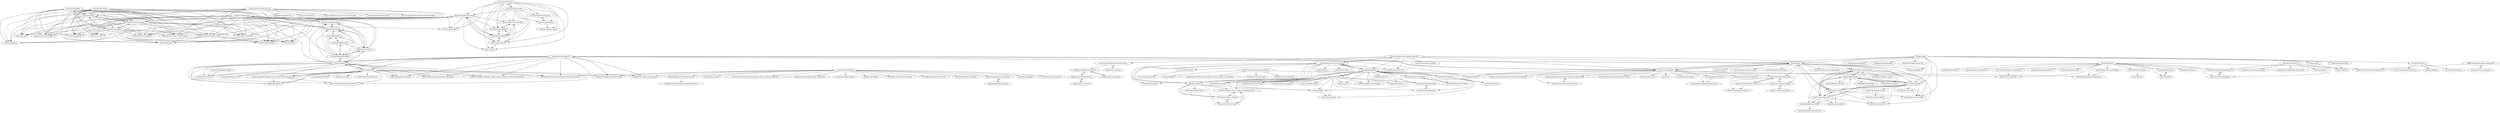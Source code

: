 digraph G {
"DosX-dev/FindEXEC" -> "DosX-dev/x16Calc"
"DosX-dev/FindEXEC" -> "DosX-dev/HelloWorld"
"DosX-dev/FindEXEC" -> "DosX-dev/rep3"
"DosX-dev/FindEXEC" -> "DosX-dev/NoLag-PortalRTX"
"DosX-dev/FindEXEC" -> "DosX-dev/DosX-dev.github.io"
"DosX-dev/FindEXEC" -> "DosX-dev/NET-MalwareCryptor"
"DosX-dev/FindEXEC" -> "DosX-dev/braux"
"DosX-dev/FindEXEC" -> "DosX-dev/VirusTotal__VM-Bots-Dump"
"DosX-dev/FindEXEC" -> "DosX-dev/scripts"
"DosX-dev/FindEXEC" -> "DosX-dev/UAC-Exploit"
"DosX-dev/FindEXEC" -> "DosX-dev/cpuid-in-C"
"DosX-dev/FindEXEC" -> "DosX-dev/open-db"
"DosX-dev/FindEXEC" -> "DosX-dev/DefCollection"
"DosX-dev/FindEXEC" -> "DosX-dev/JS-Calculator"
"DosX-dev/FindEXEC" -> "DosX-dev/LetsBeFriends-Trojan"
"DosX-dev/x16Calc" -> "DosX-dev/HelloWorld"
"DosX-dev/x16Calc" -> "DosX-dev/rep3"
"DosX-dev/x16Calc" -> "DosX-dev/VirusTotal__VM-Bots-Dump"
"DosX-dev/x16Calc" -> "DosX-dev/NoLag-PortalRTX"
"DosX-dev/x16Calc" -> "DosX-dev/DosX-dev.github.io"
"DosX-dev/x16Calc" -> "DosX-dev/scripts"
"DosX-dev/x16Calc" -> "DosX-dev/NET-MalwareCryptor"
"DosX-dev/UAC-Exploit" -> "DosX-dev/rep3"
"DosX-dev/UAC-Exploit" -> "DosX-dev/HelloWorld"
"DosX-dev/UAC-Exploit" -> "DosX-dev/NET-MalwareCryptor"
"DosX-dev/UAC-Exploit" -> "DosX-dev/DosX-dev.github.io"
"DosX-dev/UAC-Exploit" -> "DosX-dev/scripts"
"DosX-dev/UAC-Exploit" -> "DosX-dev/VirusTotal__VM-Bots-Dump"
"DosX-dev/UAC-Exploit" -> "DosX-dev/NoLag-PortalRTX"
"DosX-dev/UAC-Exploit" -> "DosX-dev/x16Calc"
"DosX-dev/UAC-Exploit" -> "DosX-dev/braux"
"DosX-dev/UAC-Exploit" -> "DosX-dev/cpuid-in-C"
"DosX-dev/UAC-Exploit" -> "DosX-dev/JS-Calculator"
"DosX-dev/UAC-Exploit" -> "DosX-dev/open-db"
"DosX-dev/UAC-Exploit" -> "DosX-dev/DefCollection"
"DosX-dev/UAC-Exploit" -> "DosX-dev/LetsBeFriends-Trojan"
"DosX-dev/UAC-Exploit" -> "DosX-dev/FindEXEC"
"DosX-dev/ASM-Guard" -> "DosX-dev/HelloWorld"
"DosX-dev/ASM-Guard" -> "DosX-dev/rep3"
"DosX-dev/ASM-Guard" -> "DosX-dev/x16Calc"
"DosX-dev/ASM-Guard" -> "DosX-dev/DosX-dev.github.io"
"DosX-dev/ASM-Guard" -> "DosX-dev/NET-MalwareCryptor"
"DosX-dev/ASM-Guard" -> "DosX-dev/scripts"
"DosX-dev/ASM-Guard" -> "DosX-dev/open-db"
"DosX-dev/ASM-Guard" -> "DosX-dev/NoLag-PortalRTX"
"DosX-dev/ASM-Guard" -> "DosX-dev/UAC-Exploit"
"DosX-dev/ASM-Guard" -> "DosX-dev/cpuid-in-C"
"DosX-dev/ASM-Guard" -> "DosX-dev/VirusTotal__VM-Bots-Dump"
"DosX-dev/ASM-Guard" -> "DosX-dev/JS-Calculator"
"DosX-dev/ASM-Guard" -> "DosX-dev/braux"
"DosX-dev/ASM-Guard" -> "DosX-dev/DefCollection"
"DosX-dev/ASM-Guard" -> "DosX-dev/LetsBeFriends-Trojan"
"elizaOS/agentmemory" -> "elizaOS/twitter-scraper-finetune"
"elizaOS/agentmemory" -> "elizaOS/characterfile"
"elizaOS/agentmemory" -> "JoinTheAlliance/bgent" ["e"=1]
"elizaOS/agentmemory" -> "JoinTheAlliance/autocoder" ["e"=1]
"elizaOS/agentmemory" -> "JoinTheAlliance/start-here" ["e"=1]
"elizaOS/agentmemory" -> "HowieDuhzit/Eliza-Installer"
"DosX-dev/MemCleaner" -> "DosX-dev/TinySnake-game"
"DosX-dev/MemCleaner" -> "DosX-dev/PE-LiteScan"
"DosX-dev/MemCleaner" -> "DosX-dev/BatchToApp"
"DosX-dev/MemCleaner" -> "DosX-dev/cpuid-in-C"
"DosX-dev/MemCleaner" -> "DosX-dev/open-db"
"DosX-dev/MemCleaner" -> "DosX-dev/NET-MalwareCryptor"
"DosX-dev/MemCleaner" -> "DosX-dev/LetsBeFriends-Trojan"
"DosX-dev/MemCleaner" -> "DosX-dev/DefCollection"
"DosX-dev/MemCleaner" -> "DosX-dev/rep3"
"DosX-dev/MemCleaner" -> "DosX-dev/braux"
"DosX-dev/MemCleaner" -> "DosX-dev/HelloWorld"
"DosX-dev/MemCleaner" -> "DosX-dev/JS-Calculator"
"DosX-dev/MemCleaner" -> "DosX-dev/NoLag-PortalRTX"
"DosX-dev/MemCleaner" -> "DosX-dev/DosX-dev.github.io"
"DosX-dev/MemCleaner" -> "DosX-dev/VirusTotal__VM-Bots-Dump"
"DosX-dev/TinySnake-game" -> "DosX-dev/MemCleaner"
"DosX-dev/TinySnake-game" -> "DosX-dev/PE-LiteScan"
"DosX-dev/TinySnake-game" -> "DosX-dev/BatchToApp"
"DosX-dev/NET-MalwareCryptor" -> "DosX-dev/braux"
"DosX-dev/NET-MalwareCryptor" -> "DosX-dev/cpuid-in-C"
"DosX-dev/NET-MalwareCryptor" -> "DosX-dev/DefCollection"
"DosX-dev/NET-MalwareCryptor" -> "DosX-dev/open-db"
"DosX-dev/NET-MalwareCryptor" -> "DosX-dev/rep3"
"DosX-dev/NET-MalwareCryptor" -> "DosX-dev/JS-Calculator"
"DosX-dev/NET-MalwareCryptor" -> "DosX-dev/LetsBeFriends-Trojan"
"DosX-dev/NET-MalwareCryptor" -> "DosX-dev/HelloWorld"
"DosX-dev/NET-MalwareCryptor" -> "DosX-dev/scripts"
"DosX-dev/NET-MalwareCryptor" -> "DosX-dev/VirusTotal__VM-Bots-Dump"
"DosX-dev/NET-MalwareCryptor" -> "DosX-dev/NoLag-PortalRTX"
"DosX-dev/NET-MalwareCryptor" -> "DosX-dev/DosX-dev.github.io"
"DosX-dev/NET-MalwareCryptor" -> "DosX-dev/UAC-Exploit"
"DosX-dev/NET-MalwareCryptor" -> "DosX-dev/x16Calc"
"DosX-dev/NET-MalwareCryptor" -> "DosX-dev/BatchASM"
"DosX-dev/LetsBeFriends-Trojan" -> "DosX-dev/open-db"
"DosX-dev/LetsBeFriends-Trojan" -> "DosX-dev/cpuid-in-C"
"DosX-dev/LetsBeFriends-Trojan" -> "DosX-dev/braux"
"DosX-dev/LetsBeFriends-Trojan" -> "DosX-dev/DefCollection"
"friuns2/Awesome-GPTs-Big-List" -> "bingsydney/bingextension"
"friuns2/Awesome-GPTs-Big-List" -> "friuns2/Leaked-GPTs" ["e"=1]
"friuns2/Awesome-GPTs-Big-List" -> "eCash-stake/How-to-stake-eCash-in-XEC-wallet"
"friuns2/Awesome-GPTs-Big-List" -> "monkeymrfgit/monkeymrf-guide"
"friuns2/Awesome-GPTs-Big-List" -> "DosX-dev/braux"
"friuns2/Awesome-GPTs-Big-List" -> "DosX-dev/cpuid-in-C"
"friuns2/Awesome-GPTs-Big-List" -> "DosX-dev/BatchASM"
"friuns2/Awesome-GPTs-Big-List" -> "DosX-dev/x16Calc"
"friuns2/Awesome-GPTs-Big-List" -> "eCash-Staking/How-to-stake-eCash-in-XEC-wallet"
"friuns2/Awesome-GPTs-Big-List" -> "DosX-dev/DefCollection"
"friuns2/Awesome-GPTs-Big-List" -> "DosX-dev/scripts"
"friuns2/Awesome-GPTs-Big-List" -> "DosX-dev/VirusTotal__VM-Bots-Dump"
"friuns2/Awesome-GPTs-Big-List" -> "DosX-dev/JS-Calculator"
"friuns2/Awesome-GPTs-Big-List" -> "DosX-dev/open-db"
"friuns2/Awesome-GPTs-Big-List" -> "DosX-dev/LetsBeFriends-Trojan"
"DosX-dev/obfus.h" -> "DosX-dev/Astral-PE"
"DosX-dev/obfus.h" -> "DosX-dev/PE-LiteScan"
"DosX-dev/obfus.h" -> "DosX-dev/TinySnake-game"
"DosX-dev/obfus.h" -> "DosX-dev/MemCleaner"
"DosX-dev/obfus.h" -> "DosX-dev/BatchToApp"
"DosX-dev/obfus.h" -> "machinegpt/agent"
"DosX-dev/obfus.h" -> "DosX-dev/WebSafeCompiler"
"DosX-dev/obfus.h" -> "cnsk7392/Telegram-Members-Adder-Scraper-Spammer-Cloner-ManyMore2025"
"DosX-dev/obfus.h" -> "topsecretagent007/pumpfun-smart-contract-frontend-backend"
"DosX-dev/obfus.h" -> "JoshuaSum/solana-txn"
"DosX-dev/obfus.h" -> "tokenguardio/dapp-marvels"
"DosX-dev/obfus.h" -> "MrR812/pumpfun-volume-bot"
"DosX-dev/obfus.h" -> "topsecretagent007/pumpfun-sniper-bot"
"DosX-dev/obfus.h" -> "MiniAiLive/ID-DocumentLivenessDetection-SDK-Docker"
"DosX-dev/obfus.h" -> "MiniAiLive/FaceLivenessDetection-SDK-Docker"
"DosX-dev/Zeus-File-Identifier" -> "DosX-dev/AntiAntiAdblock"
"DosX-dev/Zeus-File-Identifier" -> "DosX-dev/FastTweak"
"DosX-dev/DotNET_XorCryptor" -> "DosX-dev/Zeus-File-Identifier"
"DosX-dev/DotNET_XorCryptor" -> "DosX-dev/AntiAntiAdblock"
"DosX-dev/DotNET_XorCryptor" -> "DosX-dev/FastTweak"
"DosX-dev/DotNET_XorCryptor" -> "DosX-dev/PassByCode"
"DosX-dev/DotNET_XorCryptor" -> "DosX-dev/pdf"
"DosX-dev/DotNET_XorCryptor" -> "DosX-dev/BatchASM"
"DosX-dev/DotNET_XorCryptor" -> "DosX-dev/NET-MalwareCryptor"
"DosX-dev/DotNET_XorCryptor" -> "DosX-dev/open-db"
"DosX-dev/DotNET_XorCryptor" -> "DosX-dev/JS-Calculator"
"DosX-dev/DotNET_XorCryptor" -> "DosX-dev/braux"
"DosX-dev/DotNET_XorCryptor" -> "DosX-dev/scripts"
"DosX-dev/DotNET_XorCryptor" -> "DosX-dev/HelloWorld"
"DosX-dev/DotNET_XorCryptor" -> "DosX-dev/DosX-dev.github.io"
"DosX-dev/DotNET_XorCryptor" -> "DosX-dev/LetsBeFriends-Trojan"
"DosX-dev/DotNET_XorCryptor" -> "DosX-dev/DefCollection"
"DosX-dev/AntiAntiAdblock" -> "DosX-dev/Zeus-File-Identifier"
"DosX-dev/AntiAntiAdblock" -> "DosX-dev/FastTweak"
"DosX-dev/PassByCode" -> "DosX-dev/Zeus-File-Identifier"
"DosX-dev/PassByCode" -> "DosX-dev/AntiAntiAdblock"
"DosX-dev/PassByCode" -> "DosX-dev/FastTweak"
"DosX-dev/PassByCode" -> "DosX-dev/pdf"
"DosX-dev/PassByCode" -> "DosX-dev/DotNET_XorCryptor"
"Virtual-Protocol/protocol-contracts" -> "Virtual-Protocol/virtuals-python"
"Virtual-Protocol/protocol-contracts" -> "Virtual-Protocol/react-virtual-ai"
"DosX-dev/FastTweak" -> "DosX-dev/Zeus-File-Identifier"
"DosX-dev/FastTweak" -> "DosX-dev/AntiAntiAdblock"
"DosX-dev/FastTweak" -> "DosX-dev/DotNET_XorCryptor"
"DosX-dev/FastTweak" -> "DosX-dev/PassByCode"
"DosX-dev/HTML-Guard" -> "DosX-dev/pdf"
"DosX-dev/HTML-Guard" -> "DosX-dev/NativeClicker-game"
"DosX-dev/HTML-Guard" -> "DosX-dev/geoblock.js"
"DosX-dev/HTML-Guard" -> "DosX-dev/AntiAntiAdblock"
"DosX-dev/HTML-Guard" -> "DosX-dev/FastTweak"
"DosX-dev/HTML-Guard" -> "DosX-dev/Zeus-File-Identifier"
"DosX-dev/HTML-Guard" -> "DosX-dev/PassByCode"
"DosX-dev/HTML-Guard" -> "DosX-dev/DotNET_XorCryptor"
"DosX-dev/HTML-Guard" -> "DosX-dev/UPX-Patcher"
"DosX-dev/UPX-Patcher" -> "DosX-dev/NativeClicker-game"
"DosX-dev/UPX-Patcher" -> "DosX-dev/geoblock.js"
"DosX-dev/UPX-Patcher" -> "DosX-dev/pdf"
"DosX-dev/UPX-Patcher" -> "DosX-dev/HTML-Guard"
"DosX-dev/UPX-Patcher" -> "DosX-dev/DotNET_XorCryptor"
"DosX-dev/UPX-Patcher" -> "DosX-dev/Zeus-File-Identifier"
"DosX-dev/UPX-Patcher" -> "DosX-dev/AntiAntiAdblock"
"DosX-dev/UPX-Patcher" -> "DosX-dev/PassByCode"
"DosX-dev/UPX-Patcher" -> "DosX-dev/FastTweak"
"DosX-dev/UPX-Patcher" -> "DosX-dev/JustMove-game"
"DosX-dev/UPX-Patcher" -> "DosX-dev/BatchASM"
"DosX-dev/NativeClicker-game" -> "DosX-dev/geoblock.js"
"DosX-dev/geoblock.js" -> "DosX-dev/NativeClicker-game"
"DosX-dev/geoblock.js" -> "DosX-dev/JustMove-game"
"dopezerobiz/solana-bot-developer" -> "flatulent-foundry/fart-joke-generator"
"sendaifun/solana-agent-kit" -> "machinegpt/agent"
"sendaifun/solana-agent-kit" -> "JoshuaSum/solana-txn"
"sendaifun/solana-agent-kit" -> "cnsk7392/Telegram-Members-Adder-Scraper-Spammer-Cloner-ManyMore2025"
"sendaifun/solana-agent-kit" -> "DosX-dev/Astral-PE"
"sendaifun/solana-agent-kit" -> "topsecretagent007/pumpfun-sniper-bot"
"sendaifun/solana-agent-kit" -> "topsecretagent007/pumpfun-smart-contract-frontend-backend"
"sendaifun/solana-agent-kit" -> "goat-sdk/goat"
"sendaifun/solana-agent-kit" -> "blorm-network/ZerePy"
"sendaifun/solana-agent-kit" -> "DosX-dev/obfus.h"
"sendaifun/solana-agent-kit" -> "MrR812/pumpfun-volume-bot"
"sendaifun/solana-agent-kit" -> "MiniAiLive/FaceLivenessDetection-SDK-Docker"
"sendaifun/solana-agent-kit" -> "0xPlaygrounds/rig" ["e"=1]
"sendaifun/solana-agent-kit" -> "MiniAiLive/ID-DocumentLivenessDetection-SDK-Docker"
"sendaifun/solana-agent-kit" -> "xbkdf2819/Telegram-Members-Adder"
"sendaifun/solana-agent-kit" -> "EchoEth/eth-address-poisoning-tool"
"heurist-network/heurist-agent-framework" -> "QuantVela/build-your-onchain-agent"
"heurist-network/heurist-agent-framework" -> "heurist-network/heurist-mesh-mcp-server"
"heurist-network/heurist-agent-framework" -> "heurist-network/dev-examples"
"heurist-network/heurist-agent-framework" -> "ChainBuff/yellowstone-grpc" ["e"=1]
"heurist-network/heurist-agent-framework" -> "ChainBuff/solana-web3js" ["e"=1]
"heurist-network/heurist-agent-framework" -> "cryptocj520/bphltaoli"
"heurist-network/heurist-agent-framework" -> "blorm-network/ZerePy"
"heurist-network/heurist-agent-framework" -> "goat-sdk/goat"
"heurist-network/heurist-agent-framework" -> "elizaOS/characterfile"
"elizaOS/twitter-scraper-finetune" -> "elizaOS/characterfile"
"elizaOS/twitter-scraper-finetune" -> "elizaOS/agentmemory"
"elizaOS/twitter-scraper-finetune" -> "dreaminglucid/degen-scraper"
"elizaOS/twitter-scraper-finetune" -> "elizaOS/agent-twitter-client" ["e"=1]
"elizaOS/twitter-scraper-finetune" -> "elizaOS/eliza-starter"
"elizaOS/twitter-scraper-finetune" -> "elizaOS/LiveVideoChat"
"elizaOS/twitter-scraper-finetune" -> "thejoven/awesome-eliza"
"elizaOS/twitter-scraper-finetune" -> "JoinTheAlliance/bgent" ["e"=1]
"blorm-network/ZerePy" -> "0xPlaygrounds/rig" ["e"=1]
"blorm-network/ZerePy" -> "sendaifun/solana-agent-kit"
"blorm-network/ZerePy" -> "SolanabuyBot/Solana-Bot"
"blorm-network/ZerePy" -> "FunPumtools/pump-fun-bundler-sniper-bot-comment-bot"
"blorm-network/ZerePy" -> "goat-sdk/goat"
"blorm-network/ZerePy" -> "Sifpun/Solana-Pump-Fun-Sniper-Bot"
"blorm-network/ZerePy" -> "Pumpfuncomments/pumpfun-comment-bot-for-pumpfun" ["e"=1]
"blorm-network/ZerePy" -> "Novacode-ux/sunpump-tron-sniper-bot"
"blorm-network/ZerePy" -> "Sfibra/Solana-Sniper-Bot"
"blorm-network/ZerePy" -> "SuomiMarketing/Sports-betting-script"
"blorm-network/ZerePy" -> "LetCasino/Crypto-casino-development-services"
"blorm-network/ZerePy" -> "flash-usdt1/flash-usdt"
"blorm-network/ZerePy" -> "herniqeu/graph-arbitrage"
"blorm-network/ZerePy" -> "aixzti1/ti1"
"blorm-network/ZerePy" -> "Virtual-Protocol/virtuals-python"
"goat-sdk/goat" -> "coinbase/agentkit" ["e"=1]
"goat-sdk/goat" -> "sendaifun/solana-agent-kit"
"goat-sdk/goat" -> "blorm-network/ZerePy"
"goat-sdk/goat" -> "Virtual-Protocol/virtuals-python"
"goat-sdk/goat" -> "elizaOS/twitter-scraper-finetune"
"goat-sdk/goat" -> "elizaOS/eliza-starter"
"goat-sdk/goat" -> "solana-developers/create-solana-dapp" ["e"=1]
"goat-sdk/goat" -> "piotrostr/listen" ["e"=1]
"goat-sdk/goat" -> "solana-developers/solana-actions" ["e"=1]
"goat-sdk/goat" -> "elizaOS/agent-twitter-client" ["e"=1]
"goat-sdk/goat" -> "thejoven/awesome-eliza"
"goat-sdk/goat" -> "0xPlaygrounds/rig" ["e"=1]
"goat-sdk/goat" -> "davidfurlong/awesome-frames" ["e"=1]
"goat-sdk/goat" -> "elizaOS/characterfile"
"goat-sdk/goat" -> "game-by-virtuals/game-python"
"elizaOS/characterfile" -> "elizaOS/twitter-scraper-finetune"
"elizaOS/characterfile" -> "elizaOS/agentmemory"
"elizaOS/characterfile" -> "elizaOS/eliza-starter"
"elizaOS/characterfile" -> "elizaOS/LiveVideoChat"
"elizaOS/characterfile" -> "thejoven/awesome-eliza"
"elizaOS/characterfile" -> "elizaOS/agent-twitter-client" ["e"=1]
"elizaOS/characterfile" -> "HowieDuhzit/Eliza-Installer"
"elizaOS/characterfile" -> "M3-org/CharacterStudio" ["e"=1]
"elizaOS/characterfile" -> "elizaOS/eliza-plugin-starter"
"thejoven/awesome-eliza" -> "elizaOS/characterfile"
"thejoven/awesome-eliza" -> "elizaOS/twitter-scraper-finetune"
"thejoven/awesome-eliza" -> "HowieDuhzit/Eliza-Installer"
"thejoven/awesome-eliza" -> "elizaOS/LiveVideoChat"
"thejoven/awesome-eliza" -> "elizaOS/agentmemory"
"thejoven/awesome-eliza" -> "elizaOS/eliza-starter"
"thejoven/awesome-eliza" -> "elizaOS/awesome-eliza"
"elizaOS/eliza-starter" -> "elizaOS/characterfile"
"elizaOS/eliza-starter" -> "elizaOS/twitter-scraper-finetune"
"elizaOS/eliza-starter" -> "elizaOS/agentmemory"
"elizaOS/eliza-starter" -> "elizaOS/LiveVideoChat"
"elizaOS/eliza-starter" -> "goat-sdk/goat"
"elizaOS/eliza-starter" -> "elizaOS/awesome-eliza"
"elizaOS/eliza-starter" -> "thejoven/awesome-eliza"
"elizaOS/eliza-starter" -> "elizaOS/agent-twitter-client" ["e"=1]
"0xfreysa/agent" -> "PsycheFoundation/psyche" ["e"=1]
"0xfreysa/agent" -> "0xfreysa/esper"
"0xfreysa/agent" -> "0xfreysa/nitriding-agent"
"0xfreysa/agent" -> "elizaOS/agent-twitter-client" ["e"=1]
"0xfreysa/agent" -> "elizaOS/characterfile"
"0xfreysa/agent" -> "coinbase/agentkit" ["e"=1]
"0xfreysa/agent" -> "blorm-network/ZerePy"
"0xfreysa/agent" -> "elizaOS/twitter-scraper-finetune"
"0xfreysa/agent" -> "goat-sdk/goat"
"0xfreysa/agent" -> "Dstack-TEE/dstack"
"0xfreysa/agent" -> "jplhughes/bon-jailbreaking" ["e"=1]
"0xfreysa/agent" -> "collabland/AI-Agent-Starter-Kit"
"DosX-dev/PE-LiteScan" -> "DosX-dev/BatchToApp"
"DosX-dev/PE-LiteScan" -> "DosX-dev/MemCleaner"
"DosX-dev/PE-LiteScan" -> "DosX-dev/WebSafeCompiler"
"DosX-dev/PE-LiteScan" -> "DosX-dev/TinySnake-game"
"DosX-dev/PE-LiteScan" -> "vexorus/NikmaASM"
"DosX-dev/PE-LiteScan" -> "DosX-dev/obfus.h"
"DosX-dev/WebSafeCompiler" -> "DosX-dev/PE-LiteScan"
"DosX-dev/WebSafeCompiler" -> "DosX-dev/BatchToApp"
"DosX-dev/WebSafeCompiler" -> "DosX-dev/MemCleaner"
"DosX-dev/WebSafeCompiler" -> "DosX-dev/TinySnake-game"
"DosX-dev/WebSafeCompiler" -> "vexorus/NikmaASM"
"DosX-dev/WebSafeCompiler" -> "bytenano/SimpleCrypter"
"DosX-dev/WebSafeCompiler" -> "DosX-dev/obfus.h"
"Dstack-TEE/dstack" -> "Account-Link/teleport-gramine-rs"
"Dstack-TEE/dstack" -> "flashbots/flashbox"
"Dstack-TEE/dstack" -> "Phala-Network/dcap-qvl"
"HowieDuhzit/Eliza-Installer" -> "HowieDuhzit/Eliza-Character-Gen"
"Novacode-ux/sunpump-tron-sniper-bot" -> "FunPumtools/pump-fun-bundler-sniper-bot-comment-bot"
"DosX-dev/BatchToApp" -> "DosX-dev/PE-LiteScan"
"DosX-dev/BatchToApp" -> "DosX-dev/MemCleaner"
"DosX-dev/BatchToApp" -> "DosX-dev/TinySnake-game"
"DosX-dev/BatchToApp" -> "DosX-dev/WebSafeCompiler"
"DosX-dev/BatchToApp" -> "vexorus/NikmaASM"
"topsecretagent007/pumpfun-smart-contract-frontend-backend" -> "topsecretagent007/pumpfun-sniper-bot"
"topsecretagent007/pumpfun-smart-contract-frontend-backend" -> "machinegpt/agent"
"topsecretagent007/pumpfun-smart-contract-frontend-backend" -> "DosX-dev/Astral-PE"
"FunPumtools/pump-fun-bundler-sniper-bot-comment-bot" -> "Novacode-ux/sunpump-tron-sniper-bot"
"peter777-cloud/solana-sniper-trading-bot" -> "stasbanned/web3execution"
"peter777-cloud/solana-sniper-trading-bot" -> "Enochay1/Solana-Sniper-Bot"
"peter777-cloud/solana-sniper-trading-bot" -> "VohminV/Reggi"
"peter777-cloud/solana-sniper-trading-bot" -> "charlietheplum/TradingView-Premium-Cracked-Lifetime-v2.9-Desktop"
"peter777-cloud/solana-sniper-trading-bot" -> "flatulent-foundry/fart-joke-generator"
"bytenano/SimpleCrypter" -> "vexorus/NikmaASM"
"bytenano/SimpleCrypter" -> "DosX-dev/BatchToApp"
"bytenano/SimpleCrypter" -> "DosX-dev/WebSafeCompiler"
"bytenano/SimpleCrypter" -> "DosX-dev/PE-LiteScan"
"NatsuCd/D3vN3x-Crypter" -> "axis-talk/soon"
"herniqeu/graph-arbitrage" -> "SuomiMarketing/Sports-betting-script"
"vexorus/NikmaASM" -> "bytenano/SimpleCrypter"
"vexorus/NikmaASM" -> "DosX-dev/WebSafeCompiler"
"vexorus/NikmaASM" -> "DosX-dev/BatchToApp"
"quorini/quorini-js-sdk" -> "tedl-1990/AIWS"
"danilofalcao/jarvis" -> "Sfibra/Solana-Sniper-Bot"
"danilofalcao/jarvis" -> "tedl-1990/AIWS"
"danilofalcao/jarvis" -> "Open-Yescoin/Telegram-Unity-Bridge"
"danilofalcao/jarvis" -> "flatulent-foundry/fart-joke-generator"
"danilofalcao/jarvis" -> "quorini/quorini-js-sdk"
"danilofalcao/jarvis" -> "dopezerobiz/solana-bot-developer"
"danilofalcao/jarvis" -> "mobilepower4/task.ai"
"danilofalcao/jarvis" -> "Jackthedevy/Hashtag"
"danilofalcao/jarvis" -> "JackPosobiec/solana-pumpfun-bot"
"danilofalcao/jarvis" -> "warp-allen/solana-trading-bot"
"danilofalcao/jarvis" -> "NatsuCd/D3vN3x-Crypter"
"danilofalcao/jarvis" -> "aptima-ai/aptima_framework" ["e"=1]
"danilofalcao/jarvis" -> "jimmyraj18/Emerging-Threats"
"danilofalcao/jarvis" -> "Solana-Meme-Lab/solana-pumpfun-bot"
"danilofalcao/jarvis" -> "vladmeer/Raydium-sniper"
"skanger/zifei-panel" -> "cryptocj520/bphltaoli"
"skanger/zifei-panel" -> "fuzzland/sui-mev" ["e"=1]
"skanger/zifei-panel" -> "cryptocj520/bp3"
"skanger/zifei-panel" -> "cryptocj520/madingspot420"
"skanger/zifei-panel" -> "SaoXuan/rust-mev-bot-shared" ["e"=1]
"skanger/zifei-panel" -> "cryptocj520/mading2"
"skanger/zifei-panel" -> "foolstack-omg/block-tech-sharing" ["e"=1]
"skanger/zifei-panel" -> "Theclues/chatbot"
"skanger/zifei-panel" -> "catsats/backpack_exchange" ["e"=1]
"skanger/zifei-panel" -> "cryptocj520/meteora"
"skanger/zifei-panel" -> "simons-freedom/X-monitor" ["e"=1]
"skanger/zifei-panel" -> "cryptocj520/madingperps420"
"skanger/zifei-panel" -> "ChainBuff/sol-arb-bot" ["e"=1]
"skanger/zifei-panel" -> "QuantVela/build-your-onchain-agent"
"skanger/zifei-panel" -> "ChainBuff/solana-web3js" ["e"=1]
"Theclues/Funding_rate_strategy_monitoring_system" -> "Theclues/MacroNews_Analyzer"
"Theclues/Funding_rate_strategy_monitoring_system" -> "Theclues/FlowTrack-Crypto"
"Theclues/FlowTrack-Crypto" -> "Theclues/Funding_rate_strategy_monitoring_system"
"Theclues/FlowTrack-Crypto" -> "Theclues/MacroNews_Analyzer"
"Theclues/MacroNews_Analyzer" -> "Theclues/Funding_rate_strategy_monitoring_system"
"Theclues/MacroNews_Analyzer" -> "Theclues/FlowTrack-Crypto"
"Theclues/MacroNews_Analyzer" -> "Theclues/chatbot"
"FCY316/OROG_WEB" -> "China-Chris/Orog_Server"
"cryptocj520/bp3" -> "cryptocj520/mading2"
"Virtual-Protocol/virtuals-python" -> "Virtual-Protocol/protocol-contracts"
"Virtual-Protocol/virtuals-python" -> "game-by-virtuals/game-python"
"Virtual-Protocol/virtuals-python" -> "Virtual-Protocol/react-virtual-ai"
"Bankless/onchain-mcp" -> "heurist-network/heurist-mesh-mcp-server"
"QuantVela/build-your-onchain-agent" -> "Theclues/chatbot"
"QuantVela/build-your-onchain-agent" -> "SaoXuan/rust-mev-bot-shared" ["e"=1]
"QuantVela/build-your-onchain-agent" -> "ChainBuff/sol-arb-bot" ["e"=1]
"QuantVela/build-your-onchain-agent" -> "ChainBuff/yellowstone-grpc" ["e"=1]
"QuantVela/build-your-onchain-agent" -> "FCY316/OROG_WEB"
"QuantVela/build-your-onchain-agent" -> "ChainBuff/solana-web3js" ["e"=1]
"QuantVela/build-your-onchain-agent" -> "cryptocj520/bphltaoli"
"QuantVela/build-your-onchain-agent" -> "heurist-network/heurist-agent-framework"
"QuantVela/build-your-onchain-agent" -> "icepy/0x-Python" ["e"=1]
"QuantVela/build-your-onchain-agent" -> "cryptocj520/bp3"
"QuantVela/build-your-onchain-agent" -> "skanger/zifei-panel"
"QuantVela/build-your-onchain-agent" -> "COINsciencer/web3" ["e"=1]
"game-by-virtuals/game-python" -> "game-by-virtuals/game-node"
"game-by-virtuals/game-python" -> "Virtual-Protocol/virtuals-python"
"game-by-virtuals/game-node" -> "game-by-virtuals/game-python"
"benjaminegger/Lidar_AI_Solution" -> "benjaminegger/nexus-agents"
"benjaminegger/nexus-agents" -> "benjaminegger/Lidar_AI_Solution"
"Theclues/chatbot" -> "Theclues/MacroNews_Analyzer"
"Theclues/chatbot" -> "Theclues/Funding_rate_strategy_monitoring_system"
"Theclues/chatbot" -> "a00012025/crawler-scripts"
"Theclues/chatbot" -> "Theclues/FlowTrack-Crypto"
"Theclues/chatbot" -> "QuantVela/build-your-onchain-agent"
"Theclues/chatbot" -> "cryptocj520/bp3"
"cryptocj520/backpack2" -> "cryptocj520/jiankong"
"cryptocj520/backpack2" -> "cryptocj520/bphltaoli"
"cryptocj520/backpack2" -> "cryptocj520/mading2"
"cryptocj520/bphltaoli" -> "skanger/zifei-panel"
"cryptocj520/bphltaoli" -> "cryptocj520/backpack2"
"cryptocj520/bphltaoli" -> "SaoXuan/rust-mev-bot-shared" ["e"=1]
"cryptocj520/bphltaoli" -> "fuzzland/sui-mev" ["e"=1]
"cryptocj520/bphltaoli" -> "cryptocj520/madingspot420"
"cryptocj520/bphltaoli" -> "fabius8/chromeAuto" ["e"=1]
"cryptocj520/bphltaoli" -> "cryptocj520/jiankong"
"cryptocj520/bphltaoli" -> "QuantVela/build-your-onchain-agent"
"cryptocj520/bphltaoli" -> "foolstack-omg/block-tech-sharing" ["e"=1]
"cryptocj520/bphltaoli" -> "cryptocj520/meteora"
"cryptocj520/bphltaoli" -> "yanowo/Backpack-MM-Simple"
"cryptocj520/bphltaoli" -> "cryptocj520/bp3"
"cryptocj520/bphltaoli" -> "cryptocj520/madingperps420"
"cryptocj520/bphltaoli" -> "Theclues/chatbot"
"cryptocj520/bphltaoli" -> "Theclues/Funding_rate_strategy_monitoring_system"
"0xfreysa/esper" -> "0xfreysa/freysa"
"DosX-dev/Astral-PE" -> "machinegpt/agent"
"DosX-dev/Astral-PE" -> "DosX-dev/obfus.h"
"DosX-dev/Astral-PE" -> "topsecretagent007/pumpfun-smart-contract-frontend-backend"
"DosX-dev/Astral-PE" -> "tokenguardio/dapp-marvels"
"DosX-dev/Astral-PE" -> "cnsk7392/Telegram-Members-Adder-Scraper-Spammer-Cloner-ManyMore2025"
"DosX-dev/Astral-PE" -> "EchoEth/eth-address-poisoning-tool"
"DosX-dev/Astral-PE" -> "MrR812/pumpfun-volume-bot"
"DosX-dev/Astral-PE" -> "JoshuaSum/solana-txn"
"DosX-dev/Astral-PE" -> "crxsmods/KANTU-BOT"
"DosX-dev/Astral-PE" -> "sgh370/rustvalidity"
"DosX-dev/Astral-PE" -> "topsecretagent007/pumpfun-sniper-bot"
"DosX-dev/Astral-PE" -> "MiniAiLive/ID-DocumentLivenessDetection-SDK-Docker"
"DosX-dev/Astral-PE" -> "wpcfom2539/denemebonusu"
"DosX-dev/Astral-PE" -> "MiniAiLive/FaceLivenessDetection-SDK-Docker"
"DosX-dev/Astral-PE" -> "xbkdf2819/Telegram-Members-Adder"
"wisent-ai/wisent-guard" -> "panthole/ai_gongdou"
"wisent-ai/wisent-guard" -> "RUSOCIAL-SU/GMX-Creator"
"wisent-ai/wisent-guard" -> "xbkdf2819/Telegram-Members-Adder"
"wisent-ai/wisent-guard" -> "benjaminegger/rust-inference-service"
"wisent-ai/wisent-guard" -> "BullaTalina/ip-stresser" ["e"=1]
"wisent-ai/wisent-guard" -> "solvolumer/solvolume-solana-pumpfun-volume-sandwich-bundler-bot"
"wisent-ai/wisent-guard" -> "Solleryn/solana-pumpfun-bundler-volume-bot"
"wisent-ai/wisent-guard" -> "shaymaaragab/iptv-checker"
"wisent-ai/wisent-guard" -> "MiniAiLive/ID-DocumentLivenessDetection-SDK-Docker"
"wisent-ai/wisent-guard" -> "Singulix-Labs/VOKIR"
"wisent-ai/wisent-guard" -> "WolfWorkz-zz/Credit-Card-Generator"
"wisent-ai/wisent-guard" -> "benjaminegger/Lidar_AI_Solution"
"wisent-ai/wisent-guard" -> "ezzeldinadel/attack_flow_detector"
"wisent-ai/wisent-guard" -> "EchoEth/eth-address-poisoning-tool"
"wisent-ai/wisent-guard" -> "ptcbink/magiceden-nutmarket"
"Open-Yescoin/Telegram-Unity-Bridge" -> "Sfibra/Solana-Sniper-Bot"
"JackPosobiec/solana-pumpfun-bot" -> "warp-allen/solana-trading-bot"
"eternalai-org/eternal-ai" -> "JackPosobiec/solana-pumpfun-bot"
"eternalai-org/eternal-ai" -> "f-amine/Candreva"
"eternalai-org/eternal-ai" -> "Javadkarami-com/restaurant-menu"
"eternalai-org/eternal-ai" -> "warp-allen/solana-trading-bot"
"eternalai-org/eternal-ai" -> "suntawfrozen/Crypto-Wallet-Finder-2025"
"heurist-network/heurist-mesh-mcp-server" -> "Bankless/onchain-mcp"
"heurist-network/heurist-mesh-mcp-server" -> "kukapay/cryptopanic-mcp-server"
"yanowo/Backpack-MM-Simple" -> "yanowo/Backpack-Grid-Trading"
"monroe31s/Nullpoint-Stealer" -> "JoshuaSum/solana-txn"
"cryptocj520/madingspot420" -> "cryptocj520/madingperps420"
"tedl-1990/AIWS" -> "quorini/quorini-js-sdk"
"0xfreysa/nitriding-agent" -> "0xfreysa/freysa"
"cryptocj520/madingperps420" -> "cryptocj520/madingspot420"
"kukapay/cryptopanic-mcp-server" -> "kukapay/crypto-feargreed-mcp"
"kukapay/cryptopanic-mcp-server" -> "kukapay/whale-tracker-mcp"
"benjaminegger/rust-inference-service" -> "tublydownloader/Youtube-Downloader-Extension"
"machinegpt/agent" -> "DosX-dev/Astral-PE"
"yanowo/Backpack-Grid-Trading" -> "yanowo/Backpack-MM-Simple"
"warp-allen/solana-trading-bot" -> "JackPosobiec/solana-pumpfun-bot"
"elizaOS/eliza-plugin-starter" -> "elizaOS/community-plugins"
"kukapay/crypto-feargreed-mcp" -> "kukapay/cryptopanic-mcp-server"
"kukapay/crypto-feargreed-mcp" -> "longmans/coin_api_mcp"
"longmans/coin_api_mcp" -> "kukapay/crypto-feargreed-mcp"
"kukapay/whale-tracker-mcp" -> "kukapay/cryptopanic-mcp-server"
"ARBProtocol-Rabby/solana-arbitrage-bot" -> "Solana-Meme-Lab/solana-pumpfun-bot"
"ARBProtocol-Rabby/solana-arbitrage-bot" -> "warp-zuki/solana-trading-bot"
"warp-zuki/solana-trading-bot" -> "ARBProtocol-Rabby/solana-arbitrage-bot"
"DosX-dev/FindEXEC" ["l"="-15.816,7.298"]
"DosX-dev/x16Calc" ["l"="-15.828,7.272"]
"DosX-dev/HelloWorld" ["l"="-15.809,7.322"]
"DosX-dev/rep3" ["l"="-15.852,7.281"]
"DosX-dev/NoLag-PortalRTX" ["l"="-15.846,7.299"]
"DosX-dev/DosX-dev.github.io" ["l"="-15.825,7.314"]
"DosX-dev/NET-MalwareCryptor" ["l"="-15.805,7.289"]
"DosX-dev/braux" ["l"="-15.79,7.313"]
"DosX-dev/VirusTotal__VM-Bots-Dump" ["l"="-15.839,7.261"]
"DosX-dev/scripts" ["l"="-15.784,7.269"]
"DosX-dev/UAC-Exploit" ["l"="-15.815,7.279"]
"DosX-dev/cpuid-in-C" ["l"="-15.818,7.257"]
"DosX-dev/open-db" ["l"="-15.784,7.296"]
"DosX-dev/DefCollection" ["l"="-15.799,7.305"]
"DosX-dev/JS-Calculator" ["l"="-15.801,7.268"]
"DosX-dev/LetsBeFriends-Trojan" ["l"="-15.791,7.284"]
"DosX-dev/ASM-Guard" ["l"="-15.828,7.289"]
"elizaOS/agentmemory" ["l"="-16.155,7.624"]
"elizaOS/twitter-scraper-finetune" ["l"="-16.133,7.614"]
"elizaOS/characterfile" ["l"="-16.161,7.603"]
"JoinTheAlliance/bgent" ["l"="36.648,25.596"]
"JoinTheAlliance/autocoder" ["l"="36.625,25.596"]
"JoinTheAlliance/start-here" ["l"="36.598,25.613"]
"HowieDuhzit/Eliza-Installer" ["l"="-16.177,7.631"]
"DosX-dev/MemCleaner" ["l"="-15.852,7.324"]
"DosX-dev/TinySnake-game" ["l"="-15.877,7.364"]
"DosX-dev/PE-LiteScan" ["l"="-15.9,7.364"]
"DosX-dev/BatchToApp" ["l"="-15.893,7.344"]
"DosX-dev/BatchASM" ["l"="-15.751,7.265"]
"friuns2/Awesome-GPTs-Big-List" ["l"="-15.787,7.247"]
"bingsydney/bingextension" ["l"="-15.767,7.203"]
"friuns2/Leaked-GPTs" ["l"="44.141,0.626"]
"eCash-stake/How-to-stake-eCash-in-XEC-wallet" ["l"="-15.801,7.216"]
"monkeymrfgit/monkeymrf-guide" ["l"="-15.787,7.209"]
"eCash-Staking/How-to-stake-eCash-in-XEC-wallet" ["l"="-15.763,7.224"]
"DosX-dev/obfus.h" ["l"="-15.951,7.396"]
"DosX-dev/Astral-PE" ["l"="-16.005,7.413"]
"machinegpt/agent" ["l"="-16.015,7.437"]
"DosX-dev/WebSafeCompiler" ["l"="-15.916,7.357"]
"cnsk7392/Telegram-Members-Adder-Scraper-Spammer-Cloner-ManyMore2025" ["l"="-15.951,7.458"]
"topsecretagent007/pumpfun-smart-contract-frontend-backend" ["l"="-15.991,7.435"]
"JoshuaSum/solana-txn" ["l"="-15.998,7.385"]
"tokenguardio/dapp-marvels" ["l"="-15.975,7.375"]
"MrR812/pumpfun-volume-bot" ["l"="-15.981,7.417"]
"topsecretagent007/pumpfun-sniper-bot" ["l"="-15.97,7.435"]
"MiniAiLive/ID-DocumentLivenessDetection-SDK-Docker" ["l"="-16.031,7.402"]
"MiniAiLive/FaceLivenessDetection-SDK-Docker" ["l"="-15.984,7.455"]
"DosX-dev/Zeus-File-Identifier" ["l"="-15.721,7.278"]
"DosX-dev/AntiAntiAdblock" ["l"="-15.733,7.284"]
"DosX-dev/FastTweak" ["l"="-15.726,7.295"]
"DosX-dev/DotNET_XorCryptor" ["l"="-15.758,7.296"]
"DosX-dev/PassByCode" ["l"="-15.733,7.306"]
"DosX-dev/pdf" ["l"="-15.72,7.317"]
"Virtual-Protocol/protocol-contracts" ["l"="-16.08,7.629"]
"Virtual-Protocol/virtuals-python" ["l"="-16.073,7.607"]
"Virtual-Protocol/react-virtual-ai" ["l"="-16.067,7.641"]
"DosX-dev/HTML-Guard" ["l"="-15.709,7.302"]
"DosX-dev/NativeClicker-game" ["l"="-15.685,7.305"]
"DosX-dev/geoblock.js" ["l"="-15.683,7.289"]
"DosX-dev/UPX-Patcher" ["l"="-15.707,7.286"]
"DosX-dev/JustMove-game" ["l"="-15.683,7.272"]
"dopezerobiz/solana-bot-developer" ["l"="-15.845,7.855"]
"flatulent-foundry/fart-joke-generator" ["l"="-15.818,7.878"]
"sendaifun/solana-agent-kit" ["l"="-16.023,7.472"]
"goat-sdk/goat" ["l"="-16.096,7.573"]
"blorm-network/ZerePy" ["l"="-16.045,7.586"]
"0xPlaygrounds/rig" ["l"="-8.583,-4.422"]
"xbkdf2819/Telegram-Members-Adder" ["l"="-16.072,7.419"]
"EchoEth/eth-address-poisoning-tool" ["l"="-16.056,7.404"]
"heurist-network/heurist-agent-framework" ["l"="-16.205,7.579"]
"QuantVela/build-your-onchain-agent" ["l"="-16.276,7.566"]
"heurist-network/heurist-mesh-mcp-server" ["l"="-16.245,7.629"]
"heurist-network/dev-examples" ["l"="-16.22,7.552"]
"ChainBuff/yellowstone-grpc" ["l"="-17.099,7.957"]
"ChainBuff/solana-web3js" ["l"="-17.137,7.949"]
"cryptocj520/bphltaoli" ["l"="-16.306,7.573"]
"dreaminglucid/degen-scraper" ["l"="-16.148,7.649"]
"elizaOS/agent-twitter-client" ["l"="41.372,0.112"]
"elizaOS/eliza-starter" ["l"="-16.131,7.58"]
"elizaOS/LiveVideoChat" ["l"="-16.157,7.577"]
"thejoven/awesome-eliza" ["l"="-16.141,7.597"]
"SolanabuyBot/Solana-Bot" ["l"="-16.029,7.612"]
"FunPumtools/pump-fun-bundler-sniper-bot-comment-bot" ["l"="-15.995,7.619"]
"Sifpun/Solana-Pump-Fun-Sniper-Bot" ["l"="-15.975,7.586"]
"Pumpfuncomments/pumpfun-comment-bot-for-pumpfun" ["l"="-3.878,24.163"]
"Novacode-ux/sunpump-tron-sniper-bot" ["l"="-16.011,7.636"]
"Sfibra/Solana-Sniper-Bot" ["l"="-15.961,7.743"]
"SuomiMarketing/Sports-betting-script" ["l"="-16.022,7.559"]
"LetCasino/Crypto-casino-development-services" ["l"="-16.012,7.593"]
"flash-usdt1/flash-usdt" ["l"="-16.059,7.562"]
"herniqeu/graph-arbitrage" ["l"="-16.014,7.573"]
"aixzti1/ti1" ["l"="-16.042,7.549"]
"coinbase/agentkit" ["l"="-20.469,9.982"]
"solana-developers/create-solana-dapp" ["l"="-18.274,8.486"]
"piotrostr/listen" ["l"="-17.079,8.138"]
"solana-developers/solana-actions" ["l"="-18.244,8.383"]
"davidfurlong/awesome-frames" ["l"="-20.554,10.116"]
"game-by-virtuals/game-python" ["l"="-16.059,7.621"]
"M3-org/CharacterStudio" ["l"="36.689,25.598"]
"elizaOS/eliza-plugin-starter" ["l"="-16.199,7.621"]
"elizaOS/awesome-eliza" ["l"="-16.113,7.597"]
"0xfreysa/agent" ["l"="-16.11,7.652"]
"PsycheFoundation/psyche" ["l"="38.609,-0.107"]
"0xfreysa/esper" ["l"="-16.113,7.684"]
"0xfreysa/nitriding-agent" ["l"="-16.131,7.681"]
"Dstack-TEE/dstack" ["l"="-16.133,7.728"]
"jplhughes/bon-jailbreaking" ["l"="38.164,-7.275"]
"collabland/AI-Agent-Starter-Kit" ["l"="-16.087,7.694"]
"vexorus/NikmaASM" ["l"="-15.909,7.334"]
"bytenano/SimpleCrypter" ["l"="-15.923,7.337"]
"Account-Link/teleport-gramine-rs" ["l"="-16.152,7.763"]
"flashbots/flashbox" ["l"="-16.121,7.759"]
"Phala-Network/dcap-qvl" ["l"="-16.157,7.737"]
"HowieDuhzit/Eliza-Character-Gen" ["l"="-16.194,7.659"]
"peter777-cloud/solana-sniper-trading-bot" ["l"="-15.75,7.903"]
"stasbanned/web3execution" ["l"="-15.758,7.933"]
"Enochay1/Solana-Sniper-Bot" ["l"="-15.727,7.875"]
"VohminV/Reggi" ["l"="-15.706,7.907"]
"charlietheplum/TradingView-Premium-Cracked-Lifetime-v2.9-Desktop" ["l"="-15.726,7.937"]
"NatsuCd/D3vN3x-Crypter" ["l"="-15.917,7.899"]
"axis-talk/soon" ["l"="-15.926,7.927"]
"quorini/quorini-js-sdk" ["l"="-15.923,7.832"]
"tedl-1990/AIWS" ["l"="-15.943,7.841"]
"danilofalcao/jarvis" ["l"="-15.903,7.86"]
"Open-Yescoin/Telegram-Unity-Bridge" ["l"="-15.931,7.794"]
"mobilepower4/task.ai" ["l"="-15.887,7.82"]
"Jackthedevy/Hashtag" ["l"="-15.875,7.841"]
"JackPosobiec/solana-pumpfun-bot" ["l"="-15.892,7.927"]
"warp-allen/solana-trading-bot" ["l"="-15.87,7.923"]
"aptima-ai/aptima_framework" ["l"="-4.022,23.998"]
"jimmyraj18/Emerging-Threats" ["l"="-15.87,7.884"]
"Solana-Meme-Lab/solana-pumpfun-bot" ["l"="-15.955,7.914"]
"vladmeer/Raydium-sniper" ["l"="-15.945,7.875"]
"skanger/zifei-panel" ["l"="-16.318,7.559"]
"fuzzland/sui-mev" ["l"="-17.143,7.988"]
"cryptocj520/bp3" ["l"="-16.297,7.549"]
"cryptocj520/madingspot420" ["l"="-16.349,7.577"]
"SaoXuan/rust-mev-bot-shared" ["l"="-17.131,7.966"]
"cryptocj520/mading2" ["l"="-16.332,7.542"]
"foolstack-omg/block-tech-sharing" ["l"="-17.16,7.97"]
"Theclues/chatbot" ["l"="-16.304,7.532"]
"catsats/backpack_exchange" ["l"="-23.717,9.435"]
"cryptocj520/meteora" ["l"="-16.318,7.591"]
"simons-freedom/X-monitor" ["l"="-17.156,7.88"]
"cryptocj520/madingperps420" ["l"="-16.331,7.579"]
"ChainBuff/sol-arb-bot" ["l"="-17.122,8.001"]
"Theclues/Funding_rate_strategy_monitoring_system" ["l"="-16.32,7.524"]
"Theclues/MacroNews_Analyzer" ["l"="-16.306,7.507"]
"Theclues/FlowTrack-Crypto" ["l"="-16.323,7.504"]
"FCY316/OROG_WEB" ["l"="-16.287,7.61"]
"China-Chris/Orog_Server" ["l"="-16.303,7.632"]
"Bankless/onchain-mcp" ["l"="-16.256,7.646"]
"icepy/0x-Python" ["l"="-23.724,9.345"]
"COINsciencer/web3" ["l"="-23.699,9.367"]
"game-by-virtuals/game-node" ["l"="-16.046,7.648"]
"benjaminegger/Lidar_AI_Solution" ["l"="-16.14,7.302"]
"benjaminegger/nexus-agents" ["l"="-16.154,7.279"]
"a00012025/crawler-scripts" ["l"="-16.341,7.514"]
"cryptocj520/backpack2" ["l"="-16.341,7.563"]
"cryptocj520/jiankong" ["l"="-16.337,7.59"]
"fabius8/chromeAuto" ["l"="-23.701,9.335"]
"yanowo/Backpack-MM-Simple" ["l"="-16.335,7.61"]
"0xfreysa/freysa" ["l"="-16.125,7.7"]
"crxsmods/KANTU-BOT" ["l"="-16.015,7.362"]
"sgh370/rustvalidity" ["l"="-16.036,7.374"]
"wpcfom2539/denemebonusu" ["l"="-16.049,7.435"]
"wisent-ai/wisent-guard" ["l"="-16.106,7.358"]
"panthole/ai_gongdou" ["l"="-16.094,7.309"]
"RUSOCIAL-SU/GMX-Creator" ["l"="-16.12,7.32"]
"benjaminegger/rust-inference-service" ["l"="-16.157,7.358"]
"BullaTalina/ip-stresser" ["l"="42.468,0.394"]
"solvolumer/solvolume-solana-pumpfun-volume-sandwich-bundler-bot" ["l"="-16.138,7.379"]
"Solleryn/solana-pumpfun-bundler-volume-bot" ["l"="-16.13,7.341"]
"shaymaaragab/iptv-checker" ["l"="-16.101,7.331"]
"Singulix-Labs/VOKIR" ["l"="-16.082,7.341"]
"WolfWorkz-zz/Credit-Card-Generator" ["l"="-16.116,7.385"]
"ezzeldinadel/attack_flow_detector" ["l"="-16.15,7.334"]
"ptcbink/magiceden-nutmarket" ["l"="-16.131,7.361"]
"eternalai-org/eternal-ai" ["l"="-15.87,7.968"]
"f-amine/Candreva" ["l"="-15.863,8.007"]
"Javadkarami-com/restaurant-menu" ["l"="-15.886,7.989"]
"suntawfrozen/Crypto-Wallet-Finder-2025" ["l"="-15.845,7.983"]
"kukapay/cryptopanic-mcp-server" ["l"="-16.271,7.667"]
"yanowo/Backpack-Grid-Trading" ["l"="-16.352,7.622"]
"monroe31s/Nullpoint-Stealer" ["l"="-16.005,7.327"]
"kukapay/crypto-feargreed-mcp" ["l"="-16.29,7.684"]
"kukapay/whale-tracker-mcp" ["l"="-16.27,7.687"]
"tublydownloader/Youtube-Downloader-Extension" ["l"="-16.184,7.354"]
"elizaOS/community-plugins" ["l"="-16.218,7.636"]
"longmans/coin_api_mcp" ["l"="-16.304,7.7"]
"ARBProtocol-Rabby/solana-arbitrage-bot" ["l"="-15.984,7.954"]
"warp-zuki/solana-trading-bot" ["l"="-15.998,7.978"]
}